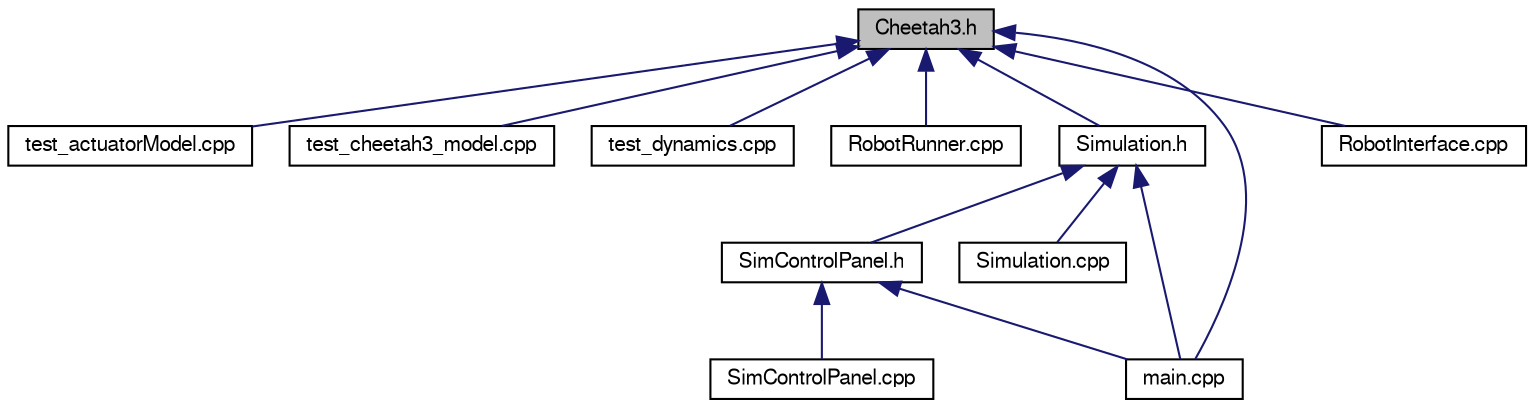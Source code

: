 digraph "Cheetah3.h"
{
  edge [fontname="FreeSans",fontsize="10",labelfontname="FreeSans",labelfontsize="10"];
  node [fontname="FreeSans",fontsize="10",shape=record];
  Node1 [label="Cheetah3.h",height=0.2,width=0.4,color="black", fillcolor="grey75", style="filled", fontcolor="black"];
  Node1 -> Node2 [dir="back",color="midnightblue",fontsize="10",style="solid",fontname="FreeSans"];
  Node2 [label="test_actuatorModel.cpp",height=0.2,width=0.4,color="black", fillcolor="white", style="filled",URL="$d9/d56/test__actuator_model_8cpp.html",tooltip="Test the actuator model of the mini cheetah and cheetah 3 robots. "];
  Node1 -> Node3 [dir="back",color="midnightblue",fontsize="10",style="solid",fontname="FreeSans"];
  Node3 [label="test_cheetah3_model.cpp",height=0.2,width=0.4,color="black", fillcolor="white", style="filled",URL="$d4/dc6/test__cheetah3__model_8cpp.html"];
  Node1 -> Node4 [dir="back",color="midnightblue",fontsize="10",style="solid",fontname="FreeSans"];
  Node4 [label="test_dynamics.cpp",height=0.2,width=0.4,color="black", fillcolor="white", style="filled",URL="$db/d42/test__dynamics_8cpp.html",tooltip="Test dynamics algorithms. "];
  Node1 -> Node5 [dir="back",color="midnightblue",fontsize="10",style="solid",fontname="FreeSans"];
  Node5 [label="RobotRunner.cpp",height=0.2,width=0.4,color="black", fillcolor="white", style="filled",URL="$db/d28/_robot_runner_8cpp.html"];
  Node1 -> Node6 [dir="back",color="midnightblue",fontsize="10",style="solid",fontname="FreeSans"];
  Node6 [label="Simulation.h",height=0.2,width=0.4,color="black", fillcolor="white", style="filled",URL="$d2/ded/_simulation_8h.html",tooltip="Main simulation class. "];
  Node6 -> Node7 [dir="back",color="midnightblue",fontsize="10",style="solid",fontname="FreeSans"];
  Node7 [label="SimControlPanel.h",height=0.2,width=0.4,color="black", fillcolor="white", style="filled",URL="$d7/dab/_sim_control_panel_8h.html",tooltip="QT gui for the simulator. "];
  Node7 -> Node8 [dir="back",color="midnightblue",fontsize="10",style="solid",fontname="FreeSans"];
  Node8 [label="main.cpp",height=0.2,width=0.4,color="black", fillcolor="white", style="filled",URL="$df/d0a/main_8cpp.html",tooltip="Main Function for the robot program. "];
  Node7 -> Node9 [dir="back",color="midnightblue",fontsize="10",style="solid",fontname="FreeSans"];
  Node9 [label="SimControlPanel.cpp",height=0.2,width=0.4,color="black", fillcolor="white", style="filled",URL="$d8/dcd/_sim_control_panel_8cpp.html"];
  Node6 -> Node8 [dir="back",color="midnightblue",fontsize="10",style="solid",fontname="FreeSans"];
  Node6 -> Node10 [dir="back",color="midnightblue",fontsize="10",style="solid",fontname="FreeSans"];
  Node10 [label="Simulation.cpp",height=0.2,width=0.4,color="black", fillcolor="white", style="filled",URL="$db/d98/_simulation_8cpp.html"];
  Node1 -> Node8 [dir="back",color="midnightblue",fontsize="10",style="solid",fontname="FreeSans"];
  Node1 -> Node11 [dir="back",color="midnightblue",fontsize="10",style="solid",fontname="FreeSans"];
  Node11 [label="RobotInterface.cpp",height=0.2,width=0.4,color="black", fillcolor="white", style="filled",URL="$dd/d4a/_robot_interface_8cpp.html"];
}
